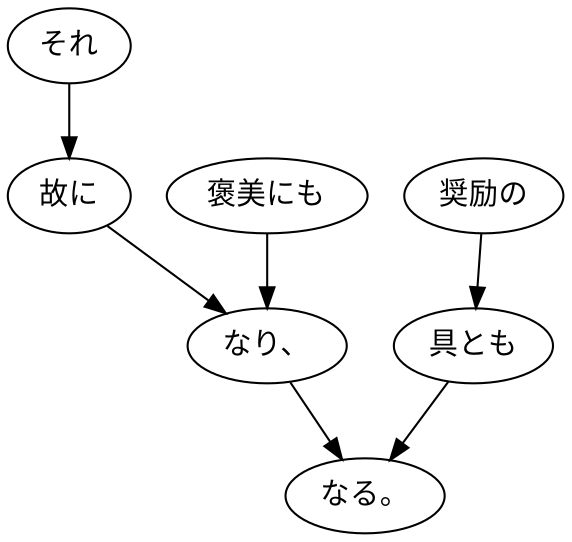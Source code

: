 digraph graph2593 {
	node0 [label="それ"];
	node1 [label="故に"];
	node2 [label="褒美にも"];
	node3 [label="なり、"];
	node4 [label="奨励の"];
	node5 [label="具とも"];
	node6 [label="なる。"];
	node0 -> node1;
	node1 -> node3;
	node2 -> node3;
	node3 -> node6;
	node4 -> node5;
	node5 -> node6;
}
